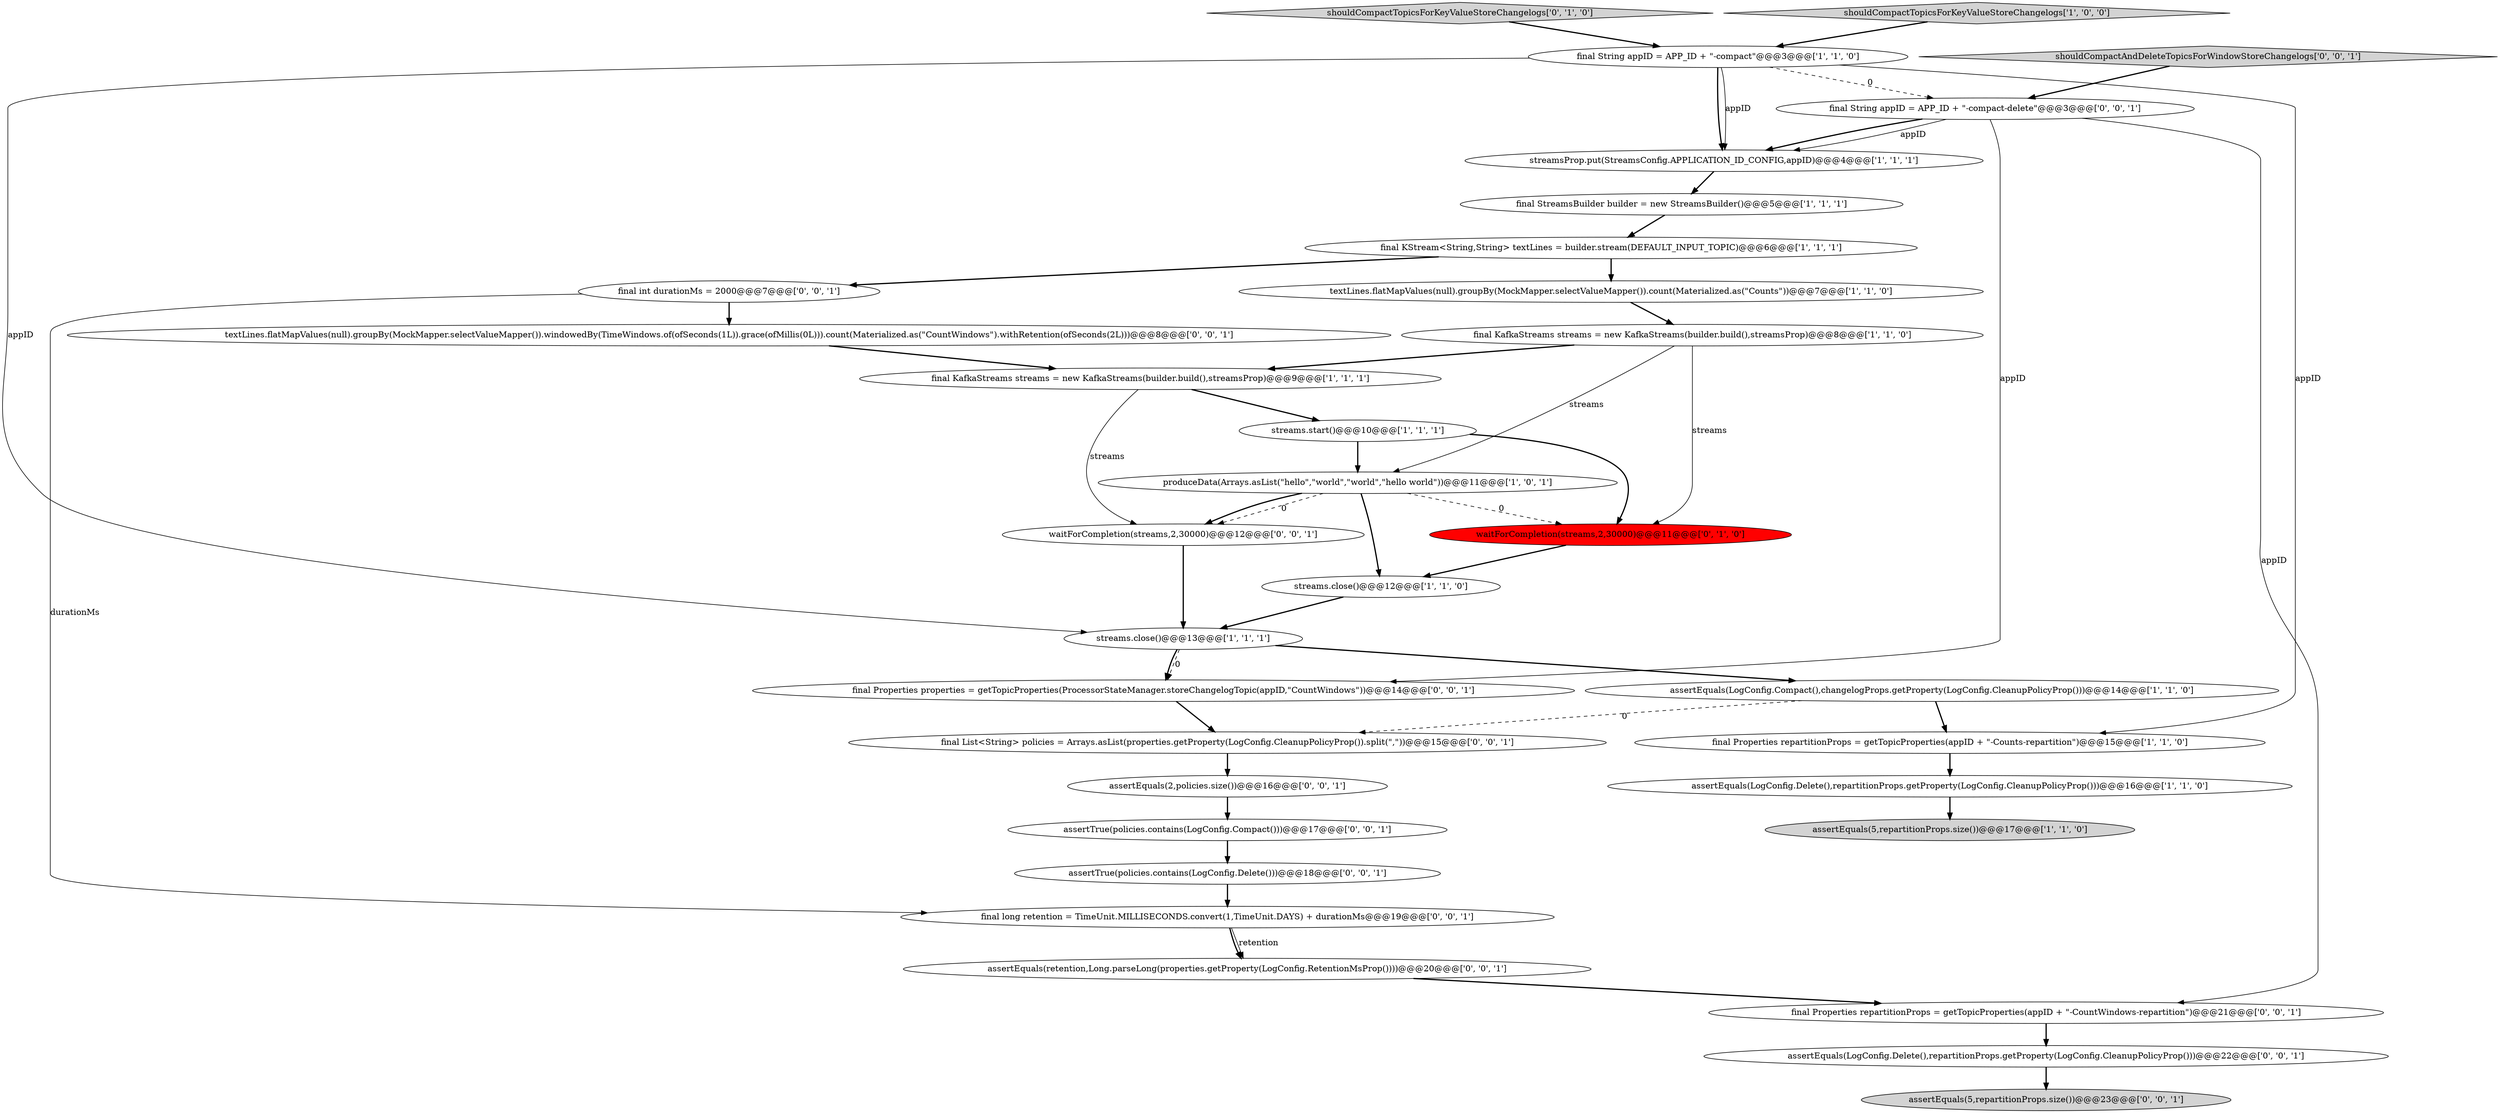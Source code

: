 digraph {
21 [style = filled, label = "final List<String> policies = Arrays.asList(properties.getProperty(LogConfig.CleanupPolicyProp()).split(\",\"))@@@15@@@['0', '0', '1']", fillcolor = white, shape = ellipse image = "AAA0AAABBB3BBB"];
27 [style = filled, label = "assertEquals(retention,Long.parseLong(properties.getProperty(LogConfig.RetentionMsProp())))@@@20@@@['0', '0', '1']", fillcolor = white, shape = ellipse image = "AAA0AAABBB3BBB"];
26 [style = filled, label = "assertEquals(5,repartitionProps.size())@@@23@@@['0', '0', '1']", fillcolor = lightgray, shape = ellipse image = "AAA0AAABBB3BBB"];
6 [style = filled, label = "final StreamsBuilder builder = new StreamsBuilder()@@@5@@@['1', '1', '1']", fillcolor = white, shape = ellipse image = "AAA0AAABBB1BBB"];
8 [style = filled, label = "assertEquals(LogConfig.Compact(),changelogProps.getProperty(LogConfig.CleanupPolicyProp()))@@@14@@@['1', '1', '0']", fillcolor = white, shape = ellipse image = "AAA0AAABBB1BBB"];
16 [style = filled, label = "shouldCompactTopicsForKeyValueStoreChangelogs['0', '1', '0']", fillcolor = lightgray, shape = diamond image = "AAA0AAABBB2BBB"];
31 [style = filled, label = "final Properties repartitionProps = getTopicProperties(appID + \"-CountWindows-repartition\")@@@21@@@['0', '0', '1']", fillcolor = white, shape = ellipse image = "AAA0AAABBB3BBB"];
23 [style = filled, label = "final long retention = TimeUnit.MILLISECONDS.convert(1,TimeUnit.DAYS) + durationMs@@@19@@@['0', '0', '1']", fillcolor = white, shape = ellipse image = "AAA0AAABBB3BBB"];
12 [style = filled, label = "streams.close()@@@13@@@['1', '1', '1']", fillcolor = white, shape = ellipse image = "AAA0AAABBB1BBB"];
32 [style = filled, label = "textLines.flatMapValues(null).groupBy(MockMapper.selectValueMapper()).windowedBy(TimeWindows.of(ofSeconds(1L)).grace(ofMillis(0L))).count(Materialized.as(\"CountWindows\").withRetention(ofSeconds(2L)))@@@8@@@['0', '0', '1']", fillcolor = white, shape = ellipse image = "AAA0AAABBB3BBB"];
1 [style = filled, label = "final KafkaStreams streams = new KafkaStreams(builder.build(),streamsProp)@@@9@@@['1', '1', '1']", fillcolor = white, shape = ellipse image = "AAA0AAABBB1BBB"];
4 [style = filled, label = "final KafkaStreams streams = new KafkaStreams(builder.build(),streamsProp)@@@8@@@['1', '1', '0']", fillcolor = white, shape = ellipse image = "AAA0AAABBB1BBB"];
9 [style = filled, label = "final Properties repartitionProps = getTopicProperties(appID + \"-Counts-repartition\")@@@15@@@['1', '1', '0']", fillcolor = white, shape = ellipse image = "AAA0AAABBB1BBB"];
18 [style = filled, label = "assertTrue(policies.contains(LogConfig.Delete()))@@@18@@@['0', '0', '1']", fillcolor = white, shape = ellipse image = "AAA0AAABBB3BBB"];
25 [style = filled, label = "waitForCompletion(streams,2,30000)@@@12@@@['0', '0', '1']", fillcolor = white, shape = ellipse image = "AAA0AAABBB3BBB"];
10 [style = filled, label = "assertEquals(5,repartitionProps.size())@@@17@@@['1', '1', '0']", fillcolor = lightgray, shape = ellipse image = "AAA0AAABBB1BBB"];
0 [style = filled, label = "final String appID = APP_ID + \"-compact\"@@@3@@@['1', '1', '0']", fillcolor = white, shape = ellipse image = "AAA0AAABBB1BBB"];
2 [style = filled, label = "shouldCompactTopicsForKeyValueStoreChangelogs['1', '0', '0']", fillcolor = lightgray, shape = diamond image = "AAA0AAABBB1BBB"];
28 [style = filled, label = "assertEquals(2,policies.size())@@@16@@@['0', '0', '1']", fillcolor = white, shape = ellipse image = "AAA0AAABBB3BBB"];
3 [style = filled, label = "final KStream<String,String> textLines = builder.stream(DEFAULT_INPUT_TOPIC)@@@6@@@['1', '1', '1']", fillcolor = white, shape = ellipse image = "AAA0AAABBB1BBB"];
24 [style = filled, label = "final String appID = APP_ID + \"-compact-delete\"@@@3@@@['0', '0', '1']", fillcolor = white, shape = ellipse image = "AAA0AAABBB3BBB"];
11 [style = filled, label = "produceData(Arrays.asList(\"hello\",\"world\",\"world\",\"hello world\"))@@@11@@@['1', '0', '1']", fillcolor = white, shape = ellipse image = "AAA0AAABBB1BBB"];
17 [style = filled, label = "waitForCompletion(streams,2,30000)@@@11@@@['0', '1', '0']", fillcolor = red, shape = ellipse image = "AAA1AAABBB2BBB"];
22 [style = filled, label = "assertTrue(policies.contains(LogConfig.Compact()))@@@17@@@['0', '0', '1']", fillcolor = white, shape = ellipse image = "AAA0AAABBB3BBB"];
14 [style = filled, label = "textLines.flatMapValues(null).groupBy(MockMapper.selectValueMapper()).count(Materialized.as(\"Counts\"))@@@7@@@['1', '1', '0']", fillcolor = white, shape = ellipse image = "AAA0AAABBB1BBB"];
30 [style = filled, label = "final Properties properties = getTopicProperties(ProcessorStateManager.storeChangelogTopic(appID,\"CountWindows\"))@@@14@@@['0', '0', '1']", fillcolor = white, shape = ellipse image = "AAA0AAABBB3BBB"];
7 [style = filled, label = "assertEquals(LogConfig.Delete(),repartitionProps.getProperty(LogConfig.CleanupPolicyProp()))@@@16@@@['1', '1', '0']", fillcolor = white, shape = ellipse image = "AAA0AAABBB1BBB"];
19 [style = filled, label = "final int durationMs = 2000@@@7@@@['0', '0', '1']", fillcolor = white, shape = ellipse image = "AAA0AAABBB3BBB"];
5 [style = filled, label = "streams.start()@@@10@@@['1', '1', '1']", fillcolor = white, shape = ellipse image = "AAA0AAABBB1BBB"];
13 [style = filled, label = "streamsProp.put(StreamsConfig.APPLICATION_ID_CONFIG,appID)@@@4@@@['1', '1', '1']", fillcolor = white, shape = ellipse image = "AAA0AAABBB1BBB"];
15 [style = filled, label = "streams.close()@@@12@@@['1', '1', '0']", fillcolor = white, shape = ellipse image = "AAA0AAABBB1BBB"];
29 [style = filled, label = "shouldCompactAndDeleteTopicsForWindowStoreChangelogs['0', '0', '1']", fillcolor = lightgray, shape = diamond image = "AAA0AAABBB3BBB"];
20 [style = filled, label = "assertEquals(LogConfig.Delete(),repartitionProps.getProperty(LogConfig.CleanupPolicyProp()))@@@22@@@['0', '0', '1']", fillcolor = white, shape = ellipse image = "AAA0AAABBB3BBB"];
1->5 [style = bold, label=""];
6->3 [style = bold, label=""];
16->0 [style = bold, label=""];
0->13 [style = bold, label=""];
18->23 [style = bold, label=""];
4->11 [style = solid, label="streams"];
0->12 [style = solid, label="appID"];
4->17 [style = solid, label="streams"];
7->10 [style = bold, label=""];
23->27 [style = bold, label=""];
20->26 [style = bold, label=""];
3->14 [style = bold, label=""];
24->13 [style = solid, label="appID"];
27->31 [style = bold, label=""];
12->30 [style = bold, label=""];
24->13 [style = bold, label=""];
11->17 [style = dashed, label="0"];
12->30 [style = dashed, label="0"];
8->21 [style = dashed, label="0"];
9->7 [style = bold, label=""];
5->17 [style = bold, label=""];
11->15 [style = bold, label=""];
21->28 [style = bold, label=""];
1->25 [style = solid, label="streams"];
24->31 [style = solid, label="appID"];
2->0 [style = bold, label=""];
30->21 [style = bold, label=""];
22->18 [style = bold, label=""];
19->32 [style = bold, label=""];
3->19 [style = bold, label=""];
25->12 [style = bold, label=""];
24->30 [style = solid, label="appID"];
12->8 [style = bold, label=""];
32->1 [style = bold, label=""];
23->27 [style = solid, label="retention"];
8->9 [style = bold, label=""];
0->13 [style = solid, label="appID"];
17->15 [style = bold, label=""];
11->25 [style = dashed, label="0"];
0->24 [style = dashed, label="0"];
0->9 [style = solid, label="appID"];
4->1 [style = bold, label=""];
19->23 [style = solid, label="durationMs"];
5->11 [style = bold, label=""];
15->12 [style = bold, label=""];
13->6 [style = bold, label=""];
31->20 [style = bold, label=""];
29->24 [style = bold, label=""];
28->22 [style = bold, label=""];
11->25 [style = bold, label=""];
14->4 [style = bold, label=""];
}
